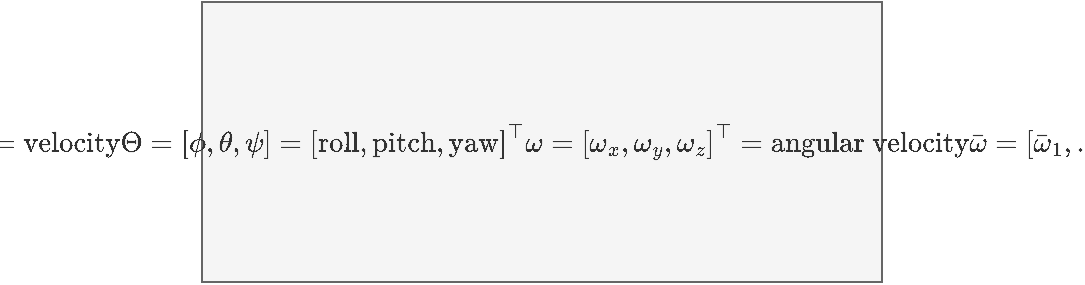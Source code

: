 <mxfile version="14.5.1" type="device"><diagram id="iy9vvfUASvwyJX86jggX" name="Page-1"><mxGraphModel dx="2186" dy="806" grid="1" gridSize="10" guides="1" tooltips="1" connect="1" arrows="1" fold="1" page="1" pageScale="1" pageWidth="1100" pageHeight="850" math="1" shadow="0"><root><mxCell id="0"/><mxCell id="1" parent="0"/><mxCell id="o2Bore8351pLhW5Tpy2m-20" value="$$ &lt;br&gt;p = \left[ x,y,z \right]^\top = \text{position} \\&lt;br&gt;v = \left[ \dot{x}, \dot{y}, \dot{z} \right]^\top = \text{velocity} \\&lt;br&gt;\Theta = \left[ \phi, \theta, \psi \right] = \left[ \text{roll}, \text{pitch}, \text{yaw} \right]^\top \\&lt;br&gt;\omega = \left[ \omega_x, \omega_y, \omega_z \right]^\top = \text{angular velocity}&amp;nbsp; \\&lt;br&gt;\bar{\omega} = \left[ \bar{\omega}_1,...,\bar{\omega}_4 \right]^\top = \text{angular speed of propellers}&amp;nbsp;&lt;br&gt;&amp;nbsp;$$" style="text;html=1;align=center;verticalAlign=middle;resizable=1;points=[];autosize=1;backgroundOutline=0;fillColor=#f5f5f5;strokeColor=#666666;spacing=19;spacingLeft=-125;spacingRight=-125;fontColor=#333333;" parent="1" vertex="1"><mxGeometry x="20" y="20" width="340" height="140" as="geometry"/></mxCell></root></mxGraphModel></diagram></mxfile>